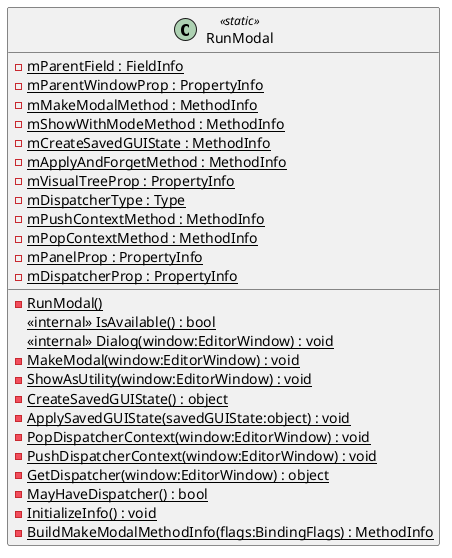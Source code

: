 @startuml
class RunModal <<static>> {
    {static} - RunModal()
    <<internal>> {static} IsAvailable() : bool
    <<internal>> {static} Dialog(window:EditorWindow) : void
    {static} - MakeModal(window:EditorWindow) : void
    {static} - ShowAsUtility(window:EditorWindow) : void
    {static} - CreateSavedGUIState() : object
    {static} - ApplySavedGUIState(savedGUIState:object) : void
    {static} - PopDispatcherContext(window:EditorWindow) : void
    {static} - PushDispatcherContext(window:EditorWindow) : void
    {static} - GetDispatcher(window:EditorWindow) : object
    {static} - MayHaveDispatcher() : bool
    {static} - InitializeInfo() : void
    {static} - BuildMakeModalMethodInfo(flags:BindingFlags) : MethodInfo
    {static} - mParentField : FieldInfo
    {static} - mParentWindowProp : PropertyInfo
    {static} - mMakeModalMethod : MethodInfo
    {static} - mShowWithModeMethod : MethodInfo
    {static} - mCreateSavedGUIState : MethodInfo
    {static} - mApplyAndForgetMethod : MethodInfo
    {static} - mVisualTreeProp : PropertyInfo
    {static} - mDispatcherType : Type
    {static} - mPushContextMethod : MethodInfo
    {static} - mPopContextMethod : MethodInfo
    {static} - mPanelProp : PropertyInfo
    {static} - mDispatcherProp : PropertyInfo
}
@enduml
